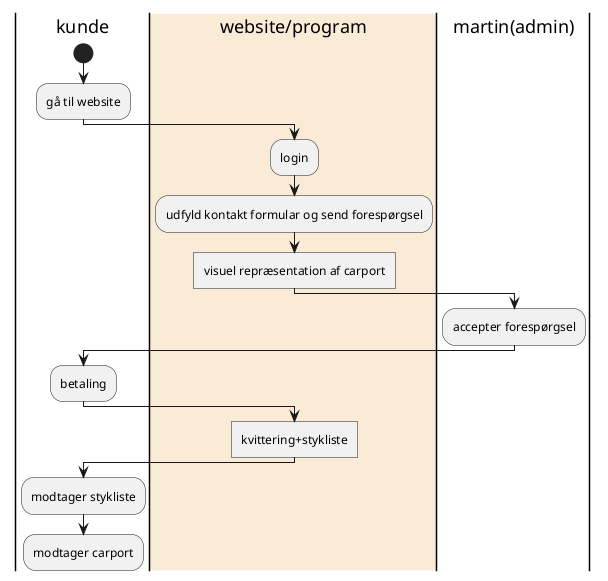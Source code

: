 @startuml
|kunde|
start
:gå til website;
|#AntiqueWhite|website/program|
:login;
:udfyld kontakt formular og send forespørgsel;
:visuel repræsentation af carport]
|martin(admin)|
:accepter forespørgsel;
|kunde|
:betaling;
|website/program|
:kvittering+stykliste]
|kunde|
:modtager stykliste;
|kunde|
:modtager carport;
@enduml
